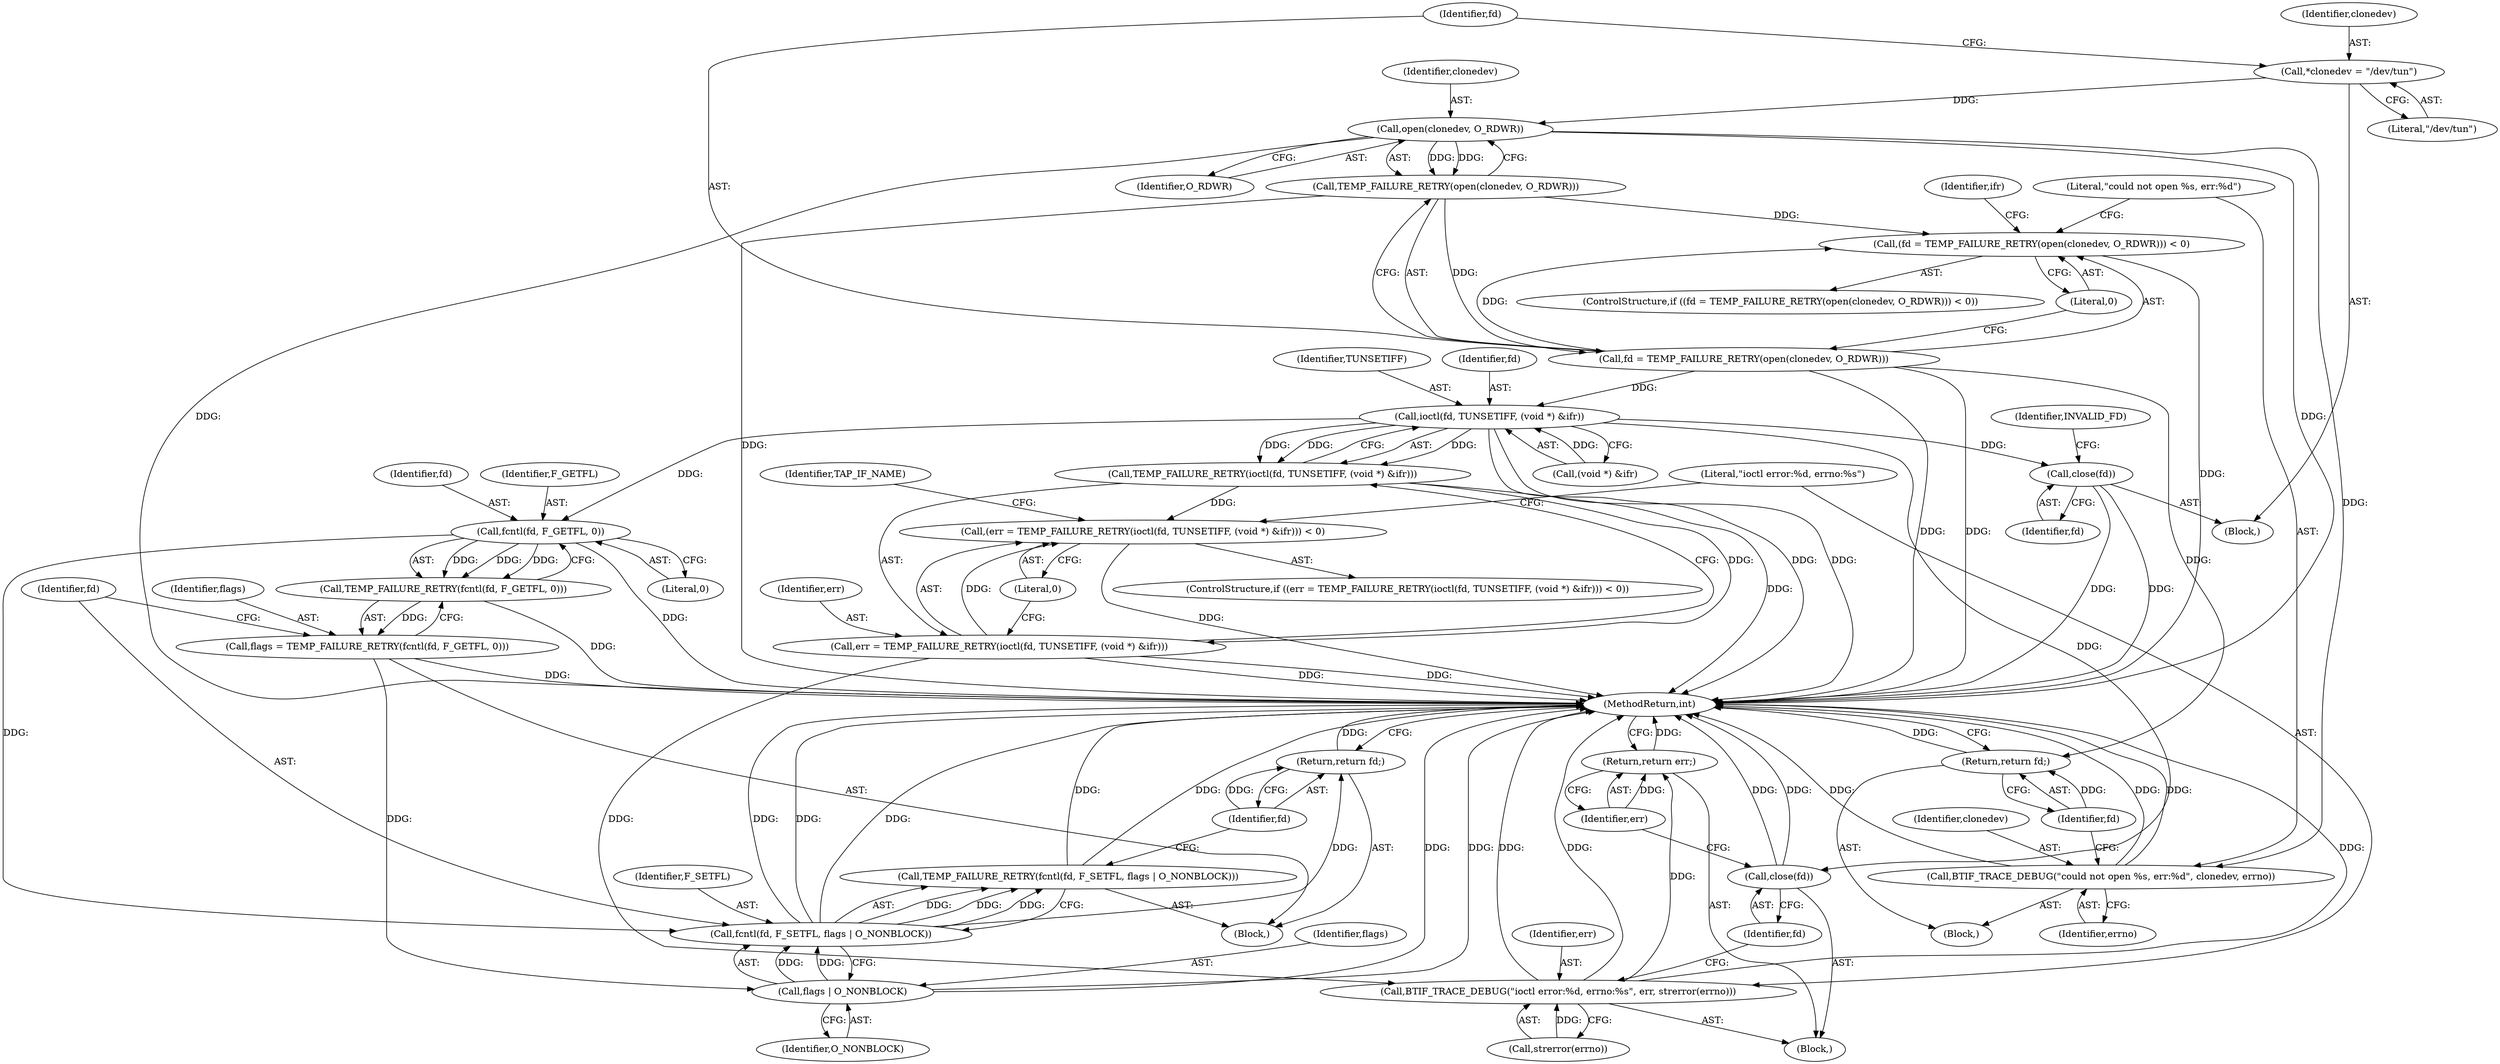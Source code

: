 digraph "0_Android_472271b153c5dc53c28beac55480a8d8434b2d5c_22@API" {
"1000116" [label="(Call,open(clonedev, O_RDWR))"];
"1000108" [label="(Call,*clonedev = \"/dev/tun\")"];
"1000115" [label="(Call,TEMP_FAILURE_RETRY(open(clonedev, O_RDWR)))"];
"1000112" [label="(Call,(fd = TEMP_FAILURE_RETRY(open(clonedev, O_RDWR))) < 0)"];
"1000113" [label="(Call,fd = TEMP_FAILURE_RETRY(open(clonedev, O_RDWR)))"];
"1000125" [label="(Return,return fd;)"];
"1000151" [label="(Call,ioctl(fd, TUNSETIFF, (void *) &ifr))"];
"1000150" [label="(Call,TEMP_FAILURE_RETRY(ioctl(fd, TUNSETIFF, (void *) &ifr)))"];
"1000147" [label="(Call,(err = TEMP_FAILURE_RETRY(ioctl(fd, TUNSETIFF, (void *) &ifr))) < 0)"];
"1000148" [label="(Call,err = TEMP_FAILURE_RETRY(ioctl(fd, TUNSETIFF, (void *) &ifr)))"];
"1000160" [label="(Call,BTIF_TRACE_DEBUG(\"ioctl error:%d, errno:%s\", err, strerror(errno)))"];
"1000167" [label="(Return,return err;)"];
"1000165" [label="(Call,close(fd))"];
"1000180" [label="(Call,fcntl(fd, F_GETFL, 0))"];
"1000179" [label="(Call,TEMP_FAILURE_RETRY(fcntl(fd, F_GETFL, 0)))"];
"1000177" [label="(Call,flags = TEMP_FAILURE_RETRY(fcntl(fd, F_GETFL, 0)))"];
"1000188" [label="(Call,flags | O_NONBLOCK)"];
"1000185" [label="(Call,fcntl(fd, F_SETFL, flags | O_NONBLOCK))"];
"1000184" [label="(Call,TEMP_FAILURE_RETRY(fcntl(fd, F_SETFL, flags | O_NONBLOCK)))"];
"1000191" [label="(Return,return fd;)"];
"1000196" [label="(Call,close(fd))"];
"1000121" [label="(Call,BTIF_TRACE_DEBUG(\"could not open %s, err:%d\", clonedev, errno))"];
"1000110" [label="(Literal,\"/dev/tun\")"];
"1000199" [label="(Identifier,INVALID_FD)"];
"1000159" [label="(Block,)"];
"1000182" [label="(Identifier,F_GETFL)"];
"1000177" [label="(Call,flags = TEMP_FAILURE_RETRY(fcntl(fd, F_GETFL, 0)))"];
"1000113" [label="(Call,fd = TEMP_FAILURE_RETRY(open(clonedev, O_RDWR)))"];
"1000158" [label="(Literal,0)"];
"1000166" [label="(Identifier,fd)"];
"1000162" [label="(Identifier,err)"];
"1000178" [label="(Identifier,flags)"];
"1000112" [label="(Call,(fd = TEMP_FAILURE_RETRY(open(clonedev, O_RDWR))) < 0)"];
"1000153" [label="(Identifier,TUNSETIFF)"];
"1000186" [label="(Identifier,fd)"];
"1000163" [label="(Call,strerror(errno))"];
"1000151" [label="(Call,ioctl(fd, TUNSETIFF, (void *) &ifr))"];
"1000181" [label="(Identifier,fd)"];
"1000147" [label="(Call,(err = TEMP_FAILURE_RETRY(ioctl(fd, TUNSETIFF, (void *) &ifr))) < 0)"];
"1000119" [label="(Literal,0)"];
"1000116" [label="(Call,open(clonedev, O_RDWR))"];
"1000184" [label="(Call,TEMP_FAILURE_RETRY(fcntl(fd, F_SETFL, flags | O_NONBLOCK)))"];
"1000189" [label="(Identifier,flags)"];
"1000172" [label="(Identifier,TAP_IF_NAME)"];
"1000124" [label="(Identifier,errno)"];
"1000175" [label="(Block,)"];
"1000197" [label="(Identifier,fd)"];
"1000123" [label="(Identifier,clonedev)"];
"1000122" [label="(Literal,\"could not open %s, err:%d\")"];
"1000187" [label="(Identifier,F_SETFL)"];
"1000126" [label="(Identifier,fd)"];
"1000109" [label="(Identifier,clonedev)"];
"1000118" [label="(Identifier,O_RDWR)"];
"1000160" [label="(Call,BTIF_TRACE_DEBUG(\"ioctl error:%d, errno:%s\", err, strerror(errno)))"];
"1000191" [label="(Return,return fd;)"];
"1000154" [label="(Call,(void *) &ifr)"];
"1000161" [label="(Literal,\"ioctl error:%d, errno:%s\")"];
"1000190" [label="(Identifier,O_NONBLOCK)"];
"1000196" [label="(Call,close(fd))"];
"1000111" [label="(ControlStructure,if ((fd = TEMP_FAILURE_RETRY(open(clonedev, O_RDWR))) < 0))"];
"1000120" [label="(Block,)"];
"1000115" [label="(Call,TEMP_FAILURE_RETRY(open(clonedev, O_RDWR)))"];
"1000152" [label="(Identifier,fd)"];
"1000149" [label="(Identifier,err)"];
"1000165" [label="(Call,close(fd))"];
"1000188" [label="(Call,flags | O_NONBLOCK)"];
"1000192" [label="(Identifier,fd)"];
"1000117" [label="(Identifier,clonedev)"];
"1000183" [label="(Literal,0)"];
"1000121" [label="(Call,BTIF_TRACE_DEBUG(\"could not open %s, err:%d\", clonedev, errno))"];
"1000129" [label="(Identifier,ifr)"];
"1000103" [label="(Block,)"];
"1000180" [label="(Call,fcntl(fd, F_GETFL, 0))"];
"1000114" [label="(Identifier,fd)"];
"1000150" [label="(Call,TEMP_FAILURE_RETRY(ioctl(fd, TUNSETIFF, (void *) &ifr)))"];
"1000200" [label="(MethodReturn,int)"];
"1000146" [label="(ControlStructure,if ((err = TEMP_FAILURE_RETRY(ioctl(fd, TUNSETIFF, (void *) &ifr))) < 0))"];
"1000108" [label="(Call,*clonedev = \"/dev/tun\")"];
"1000167" [label="(Return,return err;)"];
"1000125" [label="(Return,return fd;)"];
"1000168" [label="(Identifier,err)"];
"1000185" [label="(Call,fcntl(fd, F_SETFL, flags | O_NONBLOCK))"];
"1000148" [label="(Call,err = TEMP_FAILURE_RETRY(ioctl(fd, TUNSETIFF, (void *) &ifr)))"];
"1000179" [label="(Call,TEMP_FAILURE_RETRY(fcntl(fd, F_GETFL, 0)))"];
"1000116" -> "1000115"  [label="AST: "];
"1000116" -> "1000118"  [label="CFG: "];
"1000117" -> "1000116"  [label="AST: "];
"1000118" -> "1000116"  [label="AST: "];
"1000115" -> "1000116"  [label="CFG: "];
"1000116" -> "1000200"  [label="DDG: "];
"1000116" -> "1000200"  [label="DDG: "];
"1000116" -> "1000115"  [label="DDG: "];
"1000116" -> "1000115"  [label="DDG: "];
"1000108" -> "1000116"  [label="DDG: "];
"1000116" -> "1000121"  [label="DDG: "];
"1000108" -> "1000103"  [label="AST: "];
"1000108" -> "1000110"  [label="CFG: "];
"1000109" -> "1000108"  [label="AST: "];
"1000110" -> "1000108"  [label="AST: "];
"1000114" -> "1000108"  [label="CFG: "];
"1000115" -> "1000113"  [label="AST: "];
"1000113" -> "1000115"  [label="CFG: "];
"1000115" -> "1000200"  [label="DDG: "];
"1000115" -> "1000112"  [label="DDG: "];
"1000115" -> "1000113"  [label="DDG: "];
"1000112" -> "1000111"  [label="AST: "];
"1000112" -> "1000119"  [label="CFG: "];
"1000113" -> "1000112"  [label="AST: "];
"1000119" -> "1000112"  [label="AST: "];
"1000122" -> "1000112"  [label="CFG: "];
"1000129" -> "1000112"  [label="CFG: "];
"1000112" -> "1000200"  [label="DDG: "];
"1000113" -> "1000112"  [label="DDG: "];
"1000114" -> "1000113"  [label="AST: "];
"1000119" -> "1000113"  [label="CFG: "];
"1000113" -> "1000200"  [label="DDG: "];
"1000113" -> "1000200"  [label="DDG: "];
"1000113" -> "1000125"  [label="DDG: "];
"1000113" -> "1000151"  [label="DDG: "];
"1000125" -> "1000120"  [label="AST: "];
"1000125" -> "1000126"  [label="CFG: "];
"1000126" -> "1000125"  [label="AST: "];
"1000200" -> "1000125"  [label="CFG: "];
"1000125" -> "1000200"  [label="DDG: "];
"1000126" -> "1000125"  [label="DDG: "];
"1000151" -> "1000150"  [label="AST: "];
"1000151" -> "1000154"  [label="CFG: "];
"1000152" -> "1000151"  [label="AST: "];
"1000153" -> "1000151"  [label="AST: "];
"1000154" -> "1000151"  [label="AST: "];
"1000150" -> "1000151"  [label="CFG: "];
"1000151" -> "1000200"  [label="DDG: "];
"1000151" -> "1000200"  [label="DDG: "];
"1000151" -> "1000150"  [label="DDG: "];
"1000151" -> "1000150"  [label="DDG: "];
"1000151" -> "1000150"  [label="DDG: "];
"1000154" -> "1000151"  [label="DDG: "];
"1000151" -> "1000165"  [label="DDG: "];
"1000151" -> "1000180"  [label="DDG: "];
"1000151" -> "1000196"  [label="DDG: "];
"1000150" -> "1000148"  [label="AST: "];
"1000148" -> "1000150"  [label="CFG: "];
"1000150" -> "1000200"  [label="DDG: "];
"1000150" -> "1000147"  [label="DDG: "];
"1000150" -> "1000148"  [label="DDG: "];
"1000147" -> "1000146"  [label="AST: "];
"1000147" -> "1000158"  [label="CFG: "];
"1000148" -> "1000147"  [label="AST: "];
"1000158" -> "1000147"  [label="AST: "];
"1000161" -> "1000147"  [label="CFG: "];
"1000172" -> "1000147"  [label="CFG: "];
"1000147" -> "1000200"  [label="DDG: "];
"1000148" -> "1000147"  [label="DDG: "];
"1000149" -> "1000148"  [label="AST: "];
"1000158" -> "1000148"  [label="CFG: "];
"1000148" -> "1000200"  [label="DDG: "];
"1000148" -> "1000200"  [label="DDG: "];
"1000148" -> "1000160"  [label="DDG: "];
"1000160" -> "1000159"  [label="AST: "];
"1000160" -> "1000163"  [label="CFG: "];
"1000161" -> "1000160"  [label="AST: "];
"1000162" -> "1000160"  [label="AST: "];
"1000163" -> "1000160"  [label="AST: "];
"1000166" -> "1000160"  [label="CFG: "];
"1000160" -> "1000200"  [label="DDG: "];
"1000160" -> "1000200"  [label="DDG: "];
"1000160" -> "1000200"  [label="DDG: "];
"1000163" -> "1000160"  [label="DDG: "];
"1000160" -> "1000167"  [label="DDG: "];
"1000167" -> "1000159"  [label="AST: "];
"1000167" -> "1000168"  [label="CFG: "];
"1000168" -> "1000167"  [label="AST: "];
"1000200" -> "1000167"  [label="CFG: "];
"1000167" -> "1000200"  [label="DDG: "];
"1000168" -> "1000167"  [label="DDG: "];
"1000165" -> "1000159"  [label="AST: "];
"1000165" -> "1000166"  [label="CFG: "];
"1000166" -> "1000165"  [label="AST: "];
"1000168" -> "1000165"  [label="CFG: "];
"1000165" -> "1000200"  [label="DDG: "];
"1000165" -> "1000200"  [label="DDG: "];
"1000180" -> "1000179"  [label="AST: "];
"1000180" -> "1000183"  [label="CFG: "];
"1000181" -> "1000180"  [label="AST: "];
"1000182" -> "1000180"  [label="AST: "];
"1000183" -> "1000180"  [label="AST: "];
"1000179" -> "1000180"  [label="CFG: "];
"1000180" -> "1000200"  [label="DDG: "];
"1000180" -> "1000179"  [label="DDG: "];
"1000180" -> "1000179"  [label="DDG: "];
"1000180" -> "1000179"  [label="DDG: "];
"1000180" -> "1000185"  [label="DDG: "];
"1000179" -> "1000177"  [label="AST: "];
"1000177" -> "1000179"  [label="CFG: "];
"1000179" -> "1000200"  [label="DDG: "];
"1000179" -> "1000177"  [label="DDG: "];
"1000177" -> "1000175"  [label="AST: "];
"1000178" -> "1000177"  [label="AST: "];
"1000186" -> "1000177"  [label="CFG: "];
"1000177" -> "1000200"  [label="DDG: "];
"1000177" -> "1000188"  [label="DDG: "];
"1000188" -> "1000185"  [label="AST: "];
"1000188" -> "1000190"  [label="CFG: "];
"1000189" -> "1000188"  [label="AST: "];
"1000190" -> "1000188"  [label="AST: "];
"1000185" -> "1000188"  [label="CFG: "];
"1000188" -> "1000200"  [label="DDG: "];
"1000188" -> "1000200"  [label="DDG: "];
"1000188" -> "1000185"  [label="DDG: "];
"1000188" -> "1000185"  [label="DDG: "];
"1000185" -> "1000184"  [label="AST: "];
"1000186" -> "1000185"  [label="AST: "];
"1000187" -> "1000185"  [label="AST: "];
"1000184" -> "1000185"  [label="CFG: "];
"1000185" -> "1000200"  [label="DDG: "];
"1000185" -> "1000200"  [label="DDG: "];
"1000185" -> "1000200"  [label="DDG: "];
"1000185" -> "1000184"  [label="DDG: "];
"1000185" -> "1000184"  [label="DDG: "];
"1000185" -> "1000184"  [label="DDG: "];
"1000185" -> "1000191"  [label="DDG: "];
"1000184" -> "1000175"  [label="AST: "];
"1000192" -> "1000184"  [label="CFG: "];
"1000184" -> "1000200"  [label="DDG: "];
"1000184" -> "1000200"  [label="DDG: "];
"1000191" -> "1000175"  [label="AST: "];
"1000191" -> "1000192"  [label="CFG: "];
"1000192" -> "1000191"  [label="AST: "];
"1000200" -> "1000191"  [label="CFG: "];
"1000191" -> "1000200"  [label="DDG: "];
"1000192" -> "1000191"  [label="DDG: "];
"1000196" -> "1000103"  [label="AST: "];
"1000196" -> "1000197"  [label="CFG: "];
"1000197" -> "1000196"  [label="AST: "];
"1000199" -> "1000196"  [label="CFG: "];
"1000196" -> "1000200"  [label="DDG: "];
"1000196" -> "1000200"  [label="DDG: "];
"1000121" -> "1000120"  [label="AST: "];
"1000121" -> "1000124"  [label="CFG: "];
"1000122" -> "1000121"  [label="AST: "];
"1000123" -> "1000121"  [label="AST: "];
"1000124" -> "1000121"  [label="AST: "];
"1000126" -> "1000121"  [label="CFG: "];
"1000121" -> "1000200"  [label="DDG: "];
"1000121" -> "1000200"  [label="DDG: "];
"1000121" -> "1000200"  [label="DDG: "];
}
